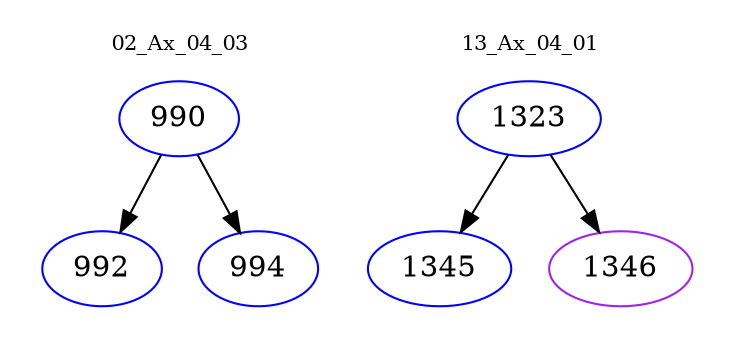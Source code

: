 digraph{
subgraph cluster_0 {
color = white
label = "02_Ax_04_03";
fontsize=10;
T0_990 [label="990", color="blue"]
T0_990 -> T0_992 [color="black"]
T0_992 [label="992", color="blue"]
T0_990 -> T0_994 [color="black"]
T0_994 [label="994", color="blue"]
}
subgraph cluster_1 {
color = white
label = "13_Ax_04_01";
fontsize=10;
T1_1323 [label="1323", color="blue"]
T1_1323 -> T1_1345 [color="black"]
T1_1345 [label="1345", color="blue"]
T1_1323 -> T1_1346 [color="black"]
T1_1346 [label="1346", color="purple"]
}
}
